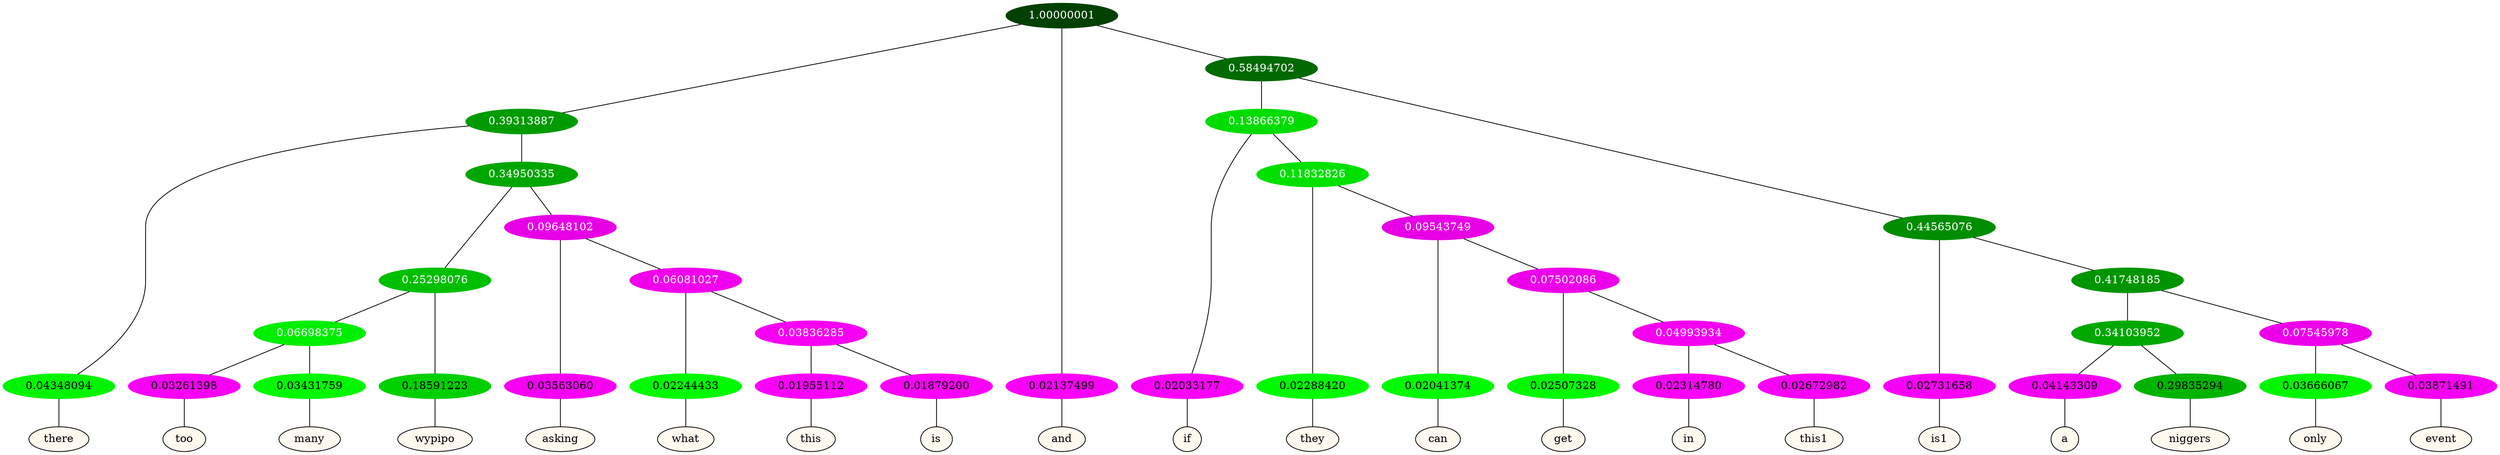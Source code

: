 graph {
	node [format=png height=0.15 nodesep=0.001 ordering=out overlap=prism overlap_scaling=0.01 ranksep=0.001 ratio=0.2 style=filled width=0.15]
	{
		rank=same
		a_w_4 [label=there color=black fillcolor=floralwhite style="filled,solid"]
		a_w_22 [label=too color=black fillcolor=floralwhite style="filled,solid"]
		a_w_23 [label=many color=black fillcolor=floralwhite style="filled,solid"]
		a_w_15 [label=wypipo color=black fillcolor=floralwhite style="filled,solid"]
		a_w_16 [label=asking color=black fillcolor=floralwhite style="filled,solid"]
		a_w_24 [label=what color=black fillcolor=floralwhite style="filled,solid"]
		a_w_32 [label=this color=black fillcolor=floralwhite style="filled,solid"]
		a_w_33 [label=is color=black fillcolor=floralwhite style="filled,solid"]
		a_w_2 [label=and color=black fillcolor=floralwhite style="filled,solid"]
		a_w_10 [label=if color=black fillcolor=floralwhite style="filled,solid"]
		a_w_18 [label=they color=black fillcolor=floralwhite style="filled,solid"]
		a_w_26 [label=can color=black fillcolor=floralwhite style="filled,solid"]
		a_w_34 [label=get color=black fillcolor=floralwhite style="filled,solid"]
		a_w_36 [label=in color=black fillcolor=floralwhite style="filled,solid"]
		a_w_37 [label=this1 color=black fillcolor=floralwhite style="filled,solid"]
		a_w_12 [label=is1 color=black fillcolor=floralwhite style="filled,solid"]
		a_w_28 [label=a color=black fillcolor=floralwhite style="filled,solid"]
		a_w_29 [label=niggers color=black fillcolor=floralwhite style="filled,solid"]
		a_w_30 [label=only color=black fillcolor=floralwhite style="filled,solid"]
		a_w_31 [label=event color=black fillcolor=floralwhite style="filled,solid"]
	}
	a_n_4 -- a_w_4
	a_n_22 -- a_w_22
	a_n_23 -- a_w_23
	a_n_15 -- a_w_15
	a_n_16 -- a_w_16
	a_n_24 -- a_w_24
	a_n_32 -- a_w_32
	a_n_33 -- a_w_33
	a_n_2 -- a_w_2
	a_n_10 -- a_w_10
	a_n_18 -- a_w_18
	a_n_26 -- a_w_26
	a_n_34 -- a_w_34
	a_n_36 -- a_w_36
	a_n_37 -- a_w_37
	a_n_12 -- a_w_12
	a_n_28 -- a_w_28
	a_n_29 -- a_w_29
	a_n_30 -- a_w_30
	a_n_31 -- a_w_31
	{
		rank=same
		a_n_4 [label=0.04348094 color="0.334 1.000 0.957" fontcolor=black]
		a_n_22 [label=0.03261398 color="0.835 1.000 0.967" fontcolor=black]
		a_n_23 [label=0.03431759 color="0.334 1.000 0.966" fontcolor=black]
		a_n_15 [label=0.18591223 color="0.334 1.000 0.814" fontcolor=black]
		a_n_16 [label=0.03563060 color="0.835 1.000 0.964" fontcolor=black]
		a_n_24 [label=0.02244433 color="0.334 1.000 0.978" fontcolor=black]
		a_n_32 [label=0.01955112 color="0.835 1.000 0.980" fontcolor=black]
		a_n_33 [label=0.01879200 color="0.835 1.000 0.981" fontcolor=black]
		a_n_2 [label=0.02137499 color="0.835 1.000 0.979" fontcolor=black]
		a_n_10 [label=0.02033177 color="0.835 1.000 0.980" fontcolor=black]
		a_n_18 [label=0.02288420 color="0.334 1.000 0.977" fontcolor=black]
		a_n_26 [label=0.02041374 color="0.334 1.000 0.980" fontcolor=black]
		a_n_34 [label=0.02507328 color="0.334 1.000 0.975" fontcolor=black]
		a_n_36 [label=0.02314780 color="0.835 1.000 0.977" fontcolor=black]
		a_n_37 [label=0.02672982 color="0.835 1.000 0.973" fontcolor=black]
		a_n_12 [label=0.02731658 color="0.835 1.000 0.973" fontcolor=black]
		a_n_28 [label=0.04143309 color="0.835 1.000 0.959" fontcolor=black]
		a_n_29 [label=0.29835294 color="0.334 1.000 0.702" fontcolor=black]
		a_n_30 [label=0.03666067 color="0.334 1.000 0.963" fontcolor=black]
		a_n_31 [label=0.03871491 color="0.835 1.000 0.961" fontcolor=black]
	}
	a_n_0 [label=1.00000001 color="0.334 1.000 0.250" fontcolor=grey99]
	a_n_1 [label=0.39313887 color="0.334 1.000 0.607" fontcolor=grey99]
	a_n_0 -- a_n_1
	a_n_0 -- a_n_2
	a_n_3 [label=0.58494702 color="0.334 1.000 0.415" fontcolor=grey99]
	a_n_0 -- a_n_3
	a_n_1 -- a_n_4
	a_n_5 [label=0.34950335 color="0.334 1.000 0.650" fontcolor=grey99]
	a_n_1 -- a_n_5
	a_n_6 [label=0.13866379 color="0.334 1.000 0.861" fontcolor=grey99]
	a_n_3 -- a_n_6
	a_n_7 [label=0.44565076 color="0.334 1.000 0.554" fontcolor=grey99]
	a_n_3 -- a_n_7
	a_n_8 [label=0.25298076 color="0.334 1.000 0.747" fontcolor=grey99]
	a_n_5 -- a_n_8
	a_n_9 [label=0.09648102 color="0.835 1.000 0.904" fontcolor=grey99]
	a_n_5 -- a_n_9
	a_n_6 -- a_n_10
	a_n_11 [label=0.11832826 color="0.334 1.000 0.882" fontcolor=grey99]
	a_n_6 -- a_n_11
	a_n_7 -- a_n_12
	a_n_13 [label=0.41748185 color="0.334 1.000 0.583" fontcolor=grey99]
	a_n_7 -- a_n_13
	a_n_14 [label=0.06698375 color="0.334 1.000 0.933" fontcolor=grey99]
	a_n_8 -- a_n_14
	a_n_8 -- a_n_15
	a_n_9 -- a_n_16
	a_n_17 [label=0.06081027 color="0.835 1.000 0.939" fontcolor=grey99]
	a_n_9 -- a_n_17
	a_n_11 -- a_n_18
	a_n_19 [label=0.09543749 color="0.835 1.000 0.905" fontcolor=grey99]
	a_n_11 -- a_n_19
	a_n_20 [label=0.34103952 color="0.334 1.000 0.659" fontcolor=grey99]
	a_n_13 -- a_n_20
	a_n_21 [label=0.07545978 color="0.835 1.000 0.925" fontcolor=grey99]
	a_n_13 -- a_n_21
	a_n_14 -- a_n_22
	a_n_14 -- a_n_23
	a_n_17 -- a_n_24
	a_n_25 [label=0.03836285 color="0.835 1.000 0.962" fontcolor=grey99]
	a_n_17 -- a_n_25
	a_n_19 -- a_n_26
	a_n_27 [label=0.07502086 color="0.835 1.000 0.925" fontcolor=grey99]
	a_n_19 -- a_n_27
	a_n_20 -- a_n_28
	a_n_20 -- a_n_29
	a_n_21 -- a_n_30
	a_n_21 -- a_n_31
	a_n_25 -- a_n_32
	a_n_25 -- a_n_33
	a_n_27 -- a_n_34
	a_n_35 [label=0.04993934 color="0.835 1.000 0.950" fontcolor=grey99]
	a_n_27 -- a_n_35
	a_n_35 -- a_n_36
	a_n_35 -- a_n_37
}
